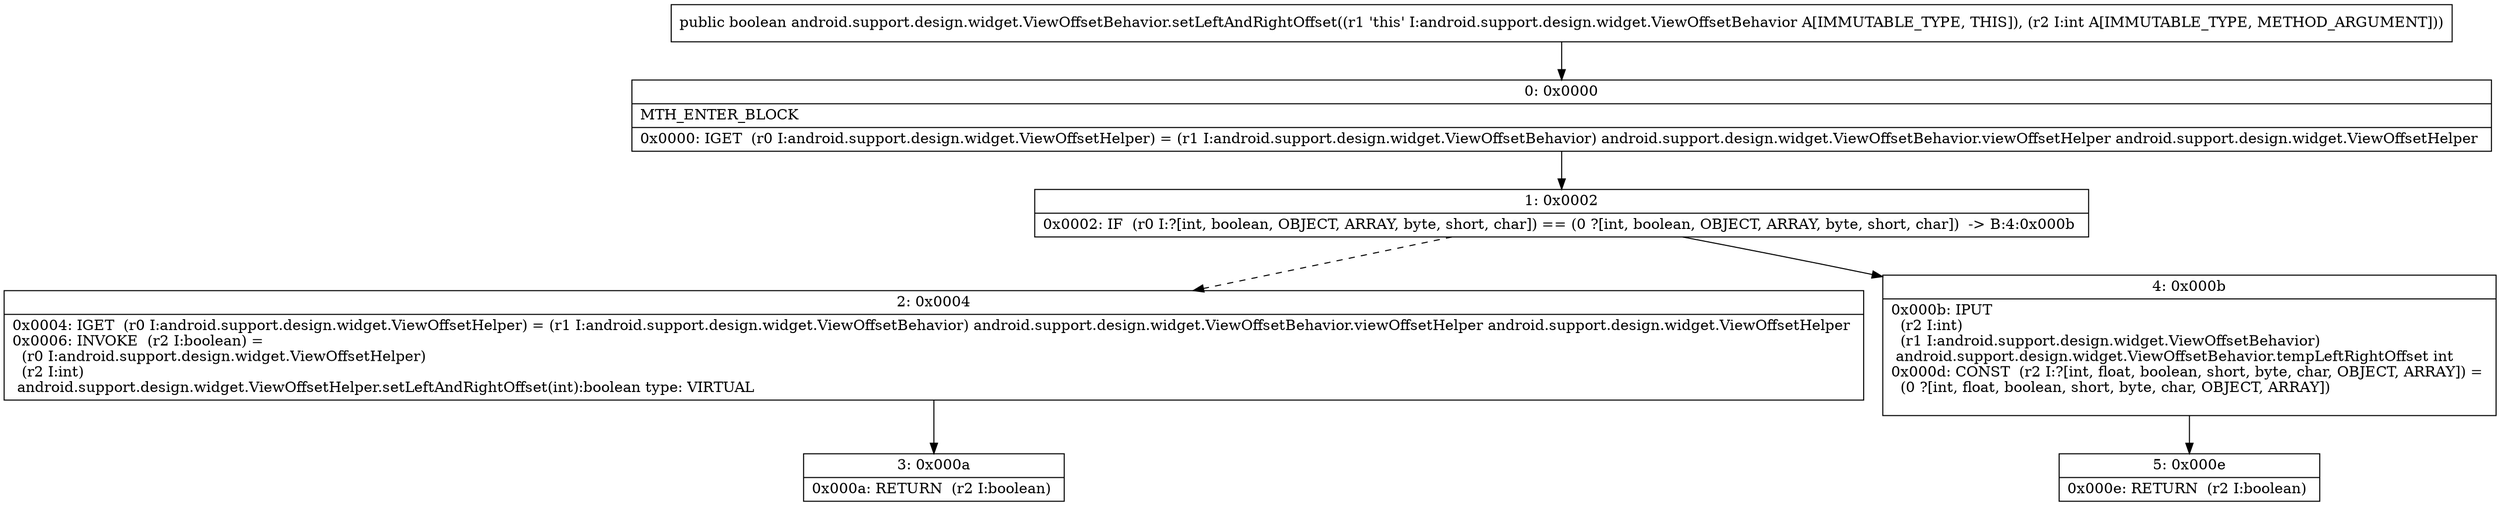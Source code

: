 digraph "CFG forandroid.support.design.widget.ViewOffsetBehavior.setLeftAndRightOffset(I)Z" {
Node_0 [shape=record,label="{0\:\ 0x0000|MTH_ENTER_BLOCK\l|0x0000: IGET  (r0 I:android.support.design.widget.ViewOffsetHelper) = (r1 I:android.support.design.widget.ViewOffsetBehavior) android.support.design.widget.ViewOffsetBehavior.viewOffsetHelper android.support.design.widget.ViewOffsetHelper \l}"];
Node_1 [shape=record,label="{1\:\ 0x0002|0x0002: IF  (r0 I:?[int, boolean, OBJECT, ARRAY, byte, short, char]) == (0 ?[int, boolean, OBJECT, ARRAY, byte, short, char])  \-\> B:4:0x000b \l}"];
Node_2 [shape=record,label="{2\:\ 0x0004|0x0004: IGET  (r0 I:android.support.design.widget.ViewOffsetHelper) = (r1 I:android.support.design.widget.ViewOffsetBehavior) android.support.design.widget.ViewOffsetBehavior.viewOffsetHelper android.support.design.widget.ViewOffsetHelper \l0x0006: INVOKE  (r2 I:boolean) = \l  (r0 I:android.support.design.widget.ViewOffsetHelper)\l  (r2 I:int)\l android.support.design.widget.ViewOffsetHelper.setLeftAndRightOffset(int):boolean type: VIRTUAL \l}"];
Node_3 [shape=record,label="{3\:\ 0x000a|0x000a: RETURN  (r2 I:boolean) \l}"];
Node_4 [shape=record,label="{4\:\ 0x000b|0x000b: IPUT  \l  (r2 I:int)\l  (r1 I:android.support.design.widget.ViewOffsetBehavior)\l android.support.design.widget.ViewOffsetBehavior.tempLeftRightOffset int \l0x000d: CONST  (r2 I:?[int, float, boolean, short, byte, char, OBJECT, ARRAY]) = \l  (0 ?[int, float, boolean, short, byte, char, OBJECT, ARRAY])\l \l}"];
Node_5 [shape=record,label="{5\:\ 0x000e|0x000e: RETURN  (r2 I:boolean) \l}"];
MethodNode[shape=record,label="{public boolean android.support.design.widget.ViewOffsetBehavior.setLeftAndRightOffset((r1 'this' I:android.support.design.widget.ViewOffsetBehavior A[IMMUTABLE_TYPE, THIS]), (r2 I:int A[IMMUTABLE_TYPE, METHOD_ARGUMENT])) }"];
MethodNode -> Node_0;
Node_0 -> Node_1;
Node_1 -> Node_2[style=dashed];
Node_1 -> Node_4;
Node_2 -> Node_3;
Node_4 -> Node_5;
}

